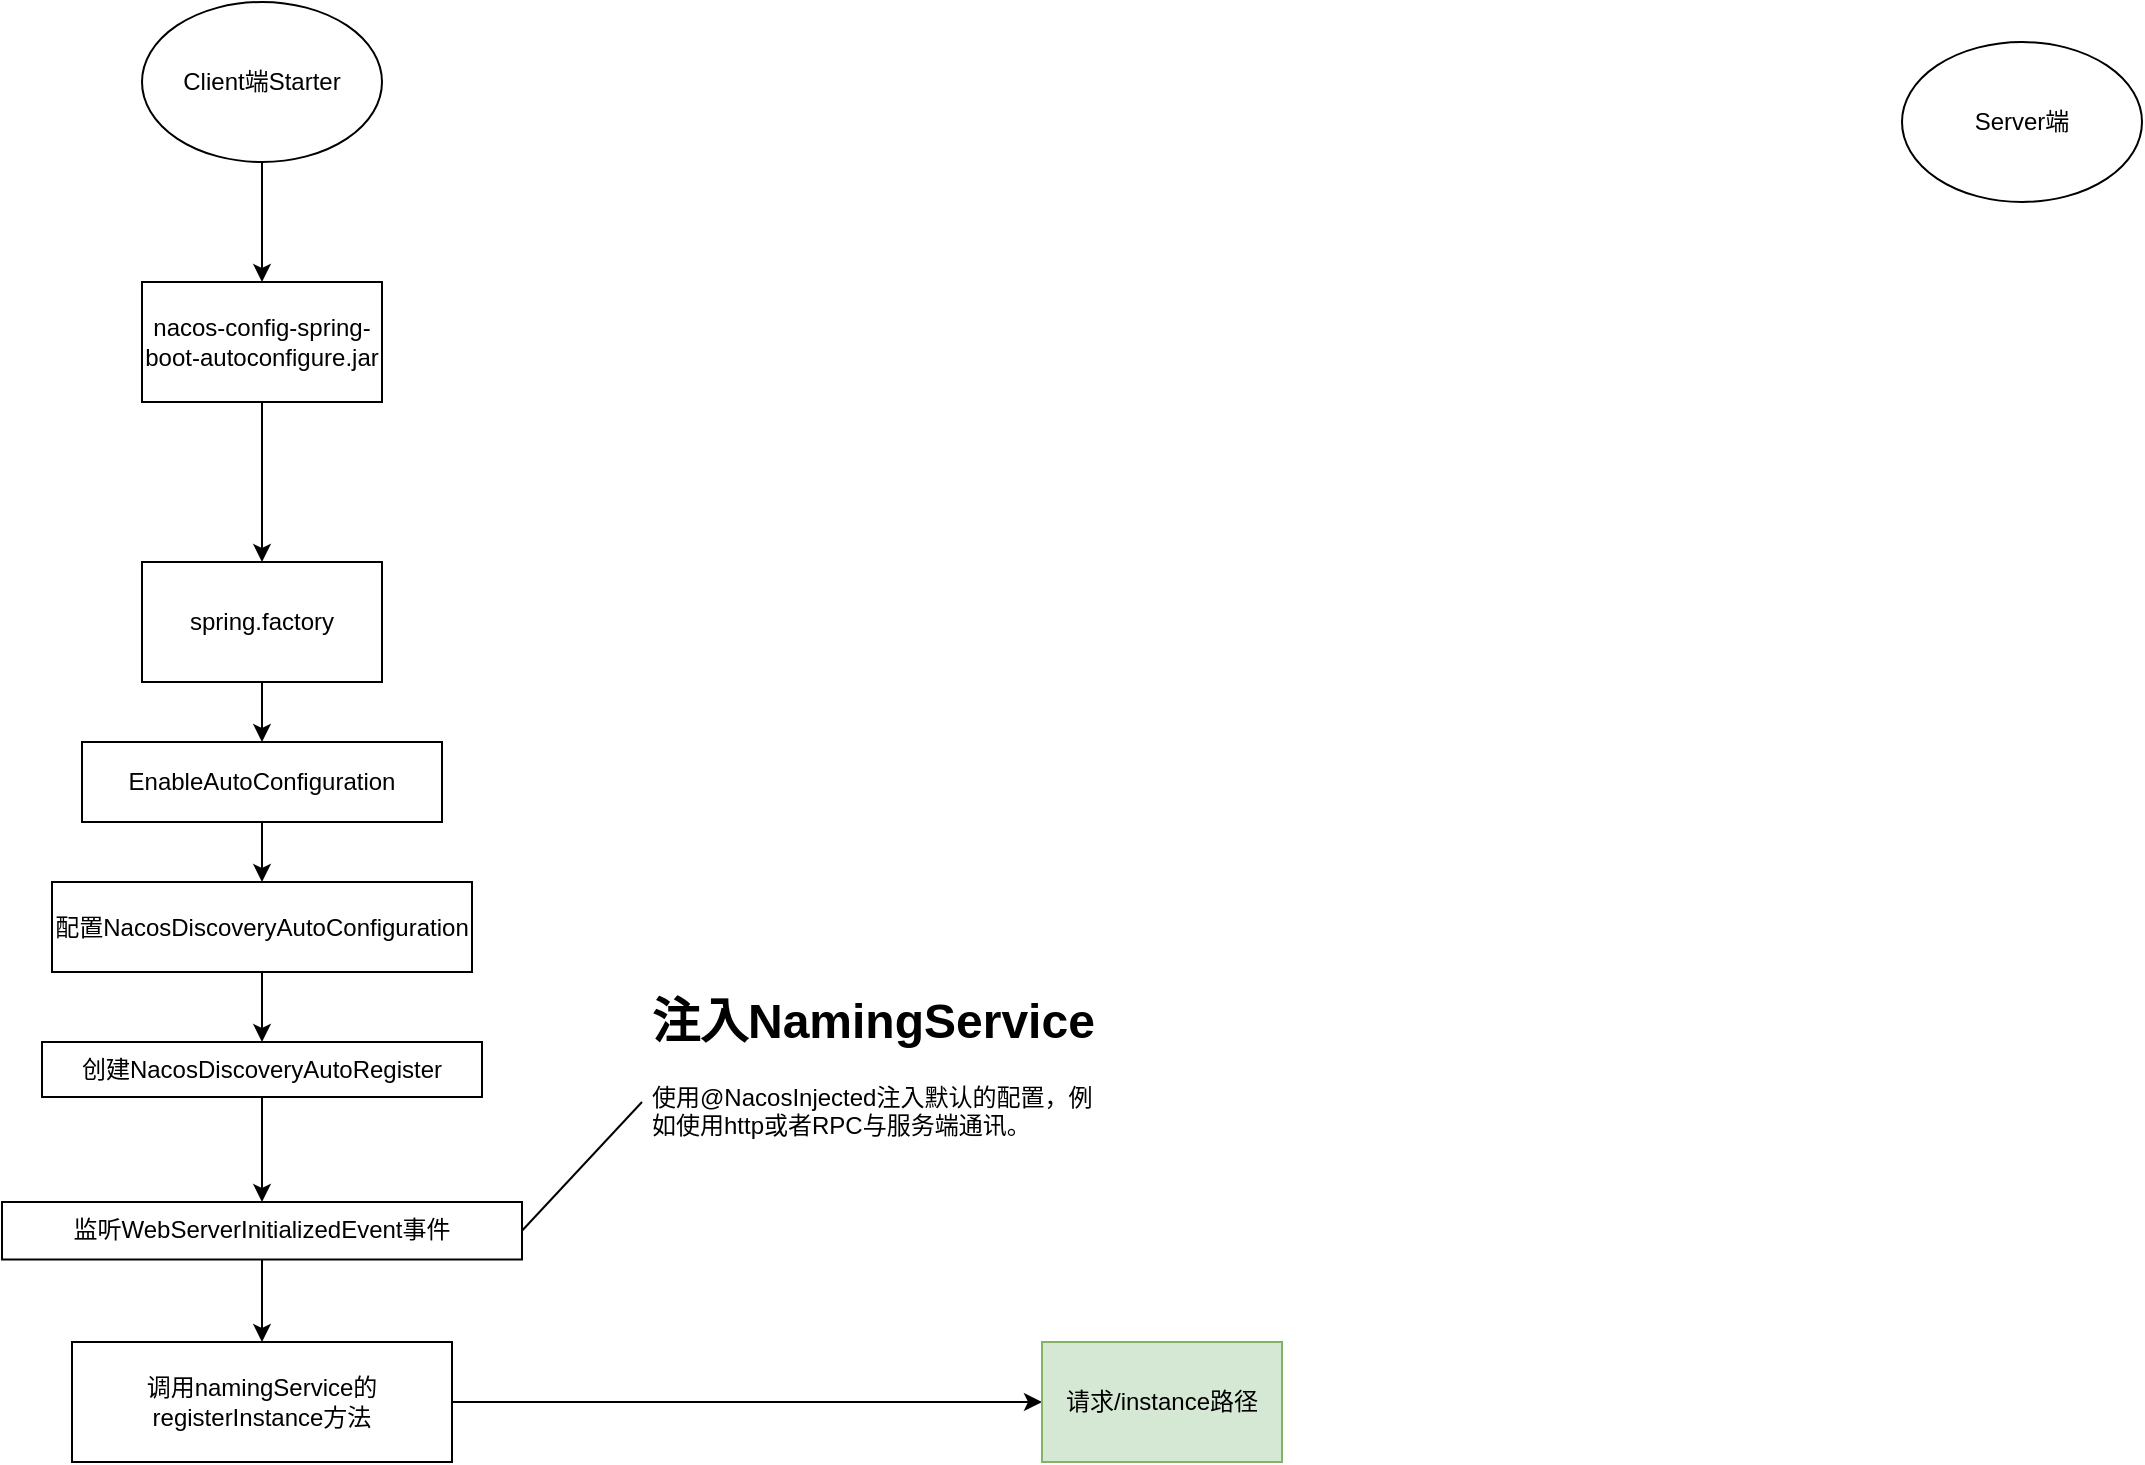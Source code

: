 <mxfile version="15.6.8" type="github">
  <diagram id="1Op5jghNUw1cPAb3R31E" name="Page-1">
    <mxGraphModel dx="1091" dy="752" grid="1" gridSize="10" guides="1" tooltips="1" connect="1" arrows="1" fold="1" page="1" pageScale="1" pageWidth="1920" pageHeight="1200" math="0" shadow="0">
      <root>
        <mxCell id="0" />
        <mxCell id="1" parent="0" />
        <mxCell id="rQATWQKpPZrb8eQxDgEx-3" value="" style="edgeStyle=orthogonalEdgeStyle;rounded=0;orthogonalLoop=1;jettySize=auto;html=1;" edge="1" parent="1" source="rQATWQKpPZrb8eQxDgEx-1" target="rQATWQKpPZrb8eQxDgEx-2">
          <mxGeometry relative="1" as="geometry" />
        </mxCell>
        <mxCell id="rQATWQKpPZrb8eQxDgEx-1" value="Client端Starter" style="ellipse;whiteSpace=wrap;html=1;" vertex="1" parent="1">
          <mxGeometry x="250" y="20" width="120" height="80" as="geometry" />
        </mxCell>
        <mxCell id="rQATWQKpPZrb8eQxDgEx-5" value="" style="edgeStyle=orthogonalEdgeStyle;rounded=0;orthogonalLoop=1;jettySize=auto;html=1;" edge="1" parent="1" source="rQATWQKpPZrb8eQxDgEx-2" target="rQATWQKpPZrb8eQxDgEx-4">
          <mxGeometry relative="1" as="geometry" />
        </mxCell>
        <mxCell id="rQATWQKpPZrb8eQxDgEx-2" value="nacos-config-spring-boot-autoconfigure.jar" style="rounded=0;whiteSpace=wrap;html=1;" vertex="1" parent="1">
          <mxGeometry x="250" y="160" width="120" height="60" as="geometry" />
        </mxCell>
        <mxCell id="rQATWQKpPZrb8eQxDgEx-7" value="" style="edgeStyle=orthogonalEdgeStyle;rounded=0;orthogonalLoop=1;jettySize=auto;html=1;" edge="1" parent="1" source="rQATWQKpPZrb8eQxDgEx-4" target="rQATWQKpPZrb8eQxDgEx-6">
          <mxGeometry relative="1" as="geometry" />
        </mxCell>
        <mxCell id="rQATWQKpPZrb8eQxDgEx-4" value="&lt;div&gt;spring.factory&lt;/div&gt;" style="whiteSpace=wrap;html=1;rounded=0;" vertex="1" parent="1">
          <mxGeometry x="250" y="300" width="120" height="60" as="geometry" />
        </mxCell>
        <mxCell id="rQATWQKpPZrb8eQxDgEx-13" value="" style="edgeStyle=orthogonalEdgeStyle;rounded=0;orthogonalLoop=1;jettySize=auto;html=1;" edge="1" parent="1" source="rQATWQKpPZrb8eQxDgEx-6" target="rQATWQKpPZrb8eQxDgEx-12">
          <mxGeometry relative="1" as="geometry" />
        </mxCell>
        <mxCell id="rQATWQKpPZrb8eQxDgEx-6" value="EnableAutoConfiguration" style="whiteSpace=wrap;html=1;rounded=0;" vertex="1" parent="1">
          <mxGeometry x="220" y="390" width="180" height="40" as="geometry" />
        </mxCell>
        <mxCell id="rQATWQKpPZrb8eQxDgEx-15" value="" style="edgeStyle=orthogonalEdgeStyle;rounded=0;orthogonalLoop=1;jettySize=auto;html=1;" edge="1" parent="1" source="rQATWQKpPZrb8eQxDgEx-12" target="rQATWQKpPZrb8eQxDgEx-14">
          <mxGeometry relative="1" as="geometry" />
        </mxCell>
        <mxCell id="rQATWQKpPZrb8eQxDgEx-12" value="配置NacosDiscoveryAutoConfiguration" style="whiteSpace=wrap;html=1;rounded=0;" vertex="1" parent="1">
          <mxGeometry x="205" y="460" width="210" height="45" as="geometry" />
        </mxCell>
        <mxCell id="rQATWQKpPZrb8eQxDgEx-17" value="" style="edgeStyle=orthogonalEdgeStyle;rounded=0;orthogonalLoop=1;jettySize=auto;html=1;" edge="1" parent="1" source="rQATWQKpPZrb8eQxDgEx-14" target="rQATWQKpPZrb8eQxDgEx-16">
          <mxGeometry relative="1" as="geometry" />
        </mxCell>
        <mxCell id="rQATWQKpPZrb8eQxDgEx-14" value="创建NacosDiscoveryAutoRegister" style="whiteSpace=wrap;html=1;rounded=0;" vertex="1" parent="1">
          <mxGeometry x="200" y="540" width="220" height="27.5" as="geometry" />
        </mxCell>
        <mxCell id="rQATWQKpPZrb8eQxDgEx-21" value="" style="edgeStyle=orthogonalEdgeStyle;rounded=0;orthogonalLoop=1;jettySize=auto;html=1;" edge="1" parent="1" source="rQATWQKpPZrb8eQxDgEx-16" target="rQATWQKpPZrb8eQxDgEx-20">
          <mxGeometry relative="1" as="geometry" />
        </mxCell>
        <mxCell id="rQATWQKpPZrb8eQxDgEx-16" value="监听WebServerInitializedEvent事件" style="whiteSpace=wrap;html=1;rounded=0;" vertex="1" parent="1">
          <mxGeometry x="180" y="620" width="260" height="28.75" as="geometry" />
        </mxCell>
        <mxCell id="rQATWQKpPZrb8eQxDgEx-18" value="&lt;h1&gt;注入NamingService&lt;/h1&gt;&lt;p&gt;使用@NacosInjected注入默认的配置，例如使用http或者RPC与服务端通讯。&lt;/p&gt;" style="text;html=1;strokeColor=none;fillColor=none;spacing=5;spacingTop=-20;whiteSpace=wrap;overflow=hidden;rounded=0;" vertex="1" parent="1">
          <mxGeometry x="500" y="510" width="240" height="120" as="geometry" />
        </mxCell>
        <mxCell id="rQATWQKpPZrb8eQxDgEx-19" value="" style="endArrow=none;html=1;rounded=0;entryX=0;entryY=0.5;entryDx=0;entryDy=0;exitX=1;exitY=0.5;exitDx=0;exitDy=0;" edge="1" parent="1" source="rQATWQKpPZrb8eQxDgEx-16" target="rQATWQKpPZrb8eQxDgEx-18">
          <mxGeometry width="50" height="50" relative="1" as="geometry">
            <mxPoint x="390" y="470" as="sourcePoint" />
            <mxPoint x="440" y="420" as="targetPoint" />
          </mxGeometry>
        </mxCell>
        <mxCell id="rQATWQKpPZrb8eQxDgEx-23" value="" style="edgeStyle=orthogonalEdgeStyle;rounded=0;orthogonalLoop=1;jettySize=auto;html=1;" edge="1" parent="1" source="rQATWQKpPZrb8eQxDgEx-20" target="rQATWQKpPZrb8eQxDgEx-22">
          <mxGeometry relative="1" as="geometry" />
        </mxCell>
        <mxCell id="rQATWQKpPZrb8eQxDgEx-20" value="调用namingService的registerInstance方法" style="whiteSpace=wrap;html=1;rounded=0;" vertex="1" parent="1">
          <mxGeometry x="215" y="690" width="190" height="60" as="geometry" />
        </mxCell>
        <mxCell id="rQATWQKpPZrb8eQxDgEx-22" value="请求/instance路径" style="whiteSpace=wrap;html=1;rounded=0;fillColor=#d5e8d4;strokeColor=#82b366;" vertex="1" parent="1">
          <mxGeometry x="700" y="690" width="120" height="60" as="geometry" />
        </mxCell>
        <mxCell id="rQATWQKpPZrb8eQxDgEx-24" value="Server端" style="ellipse;whiteSpace=wrap;html=1;" vertex="1" parent="1">
          <mxGeometry x="1130" y="40" width="120" height="80" as="geometry" />
        </mxCell>
      </root>
    </mxGraphModel>
  </diagram>
</mxfile>
